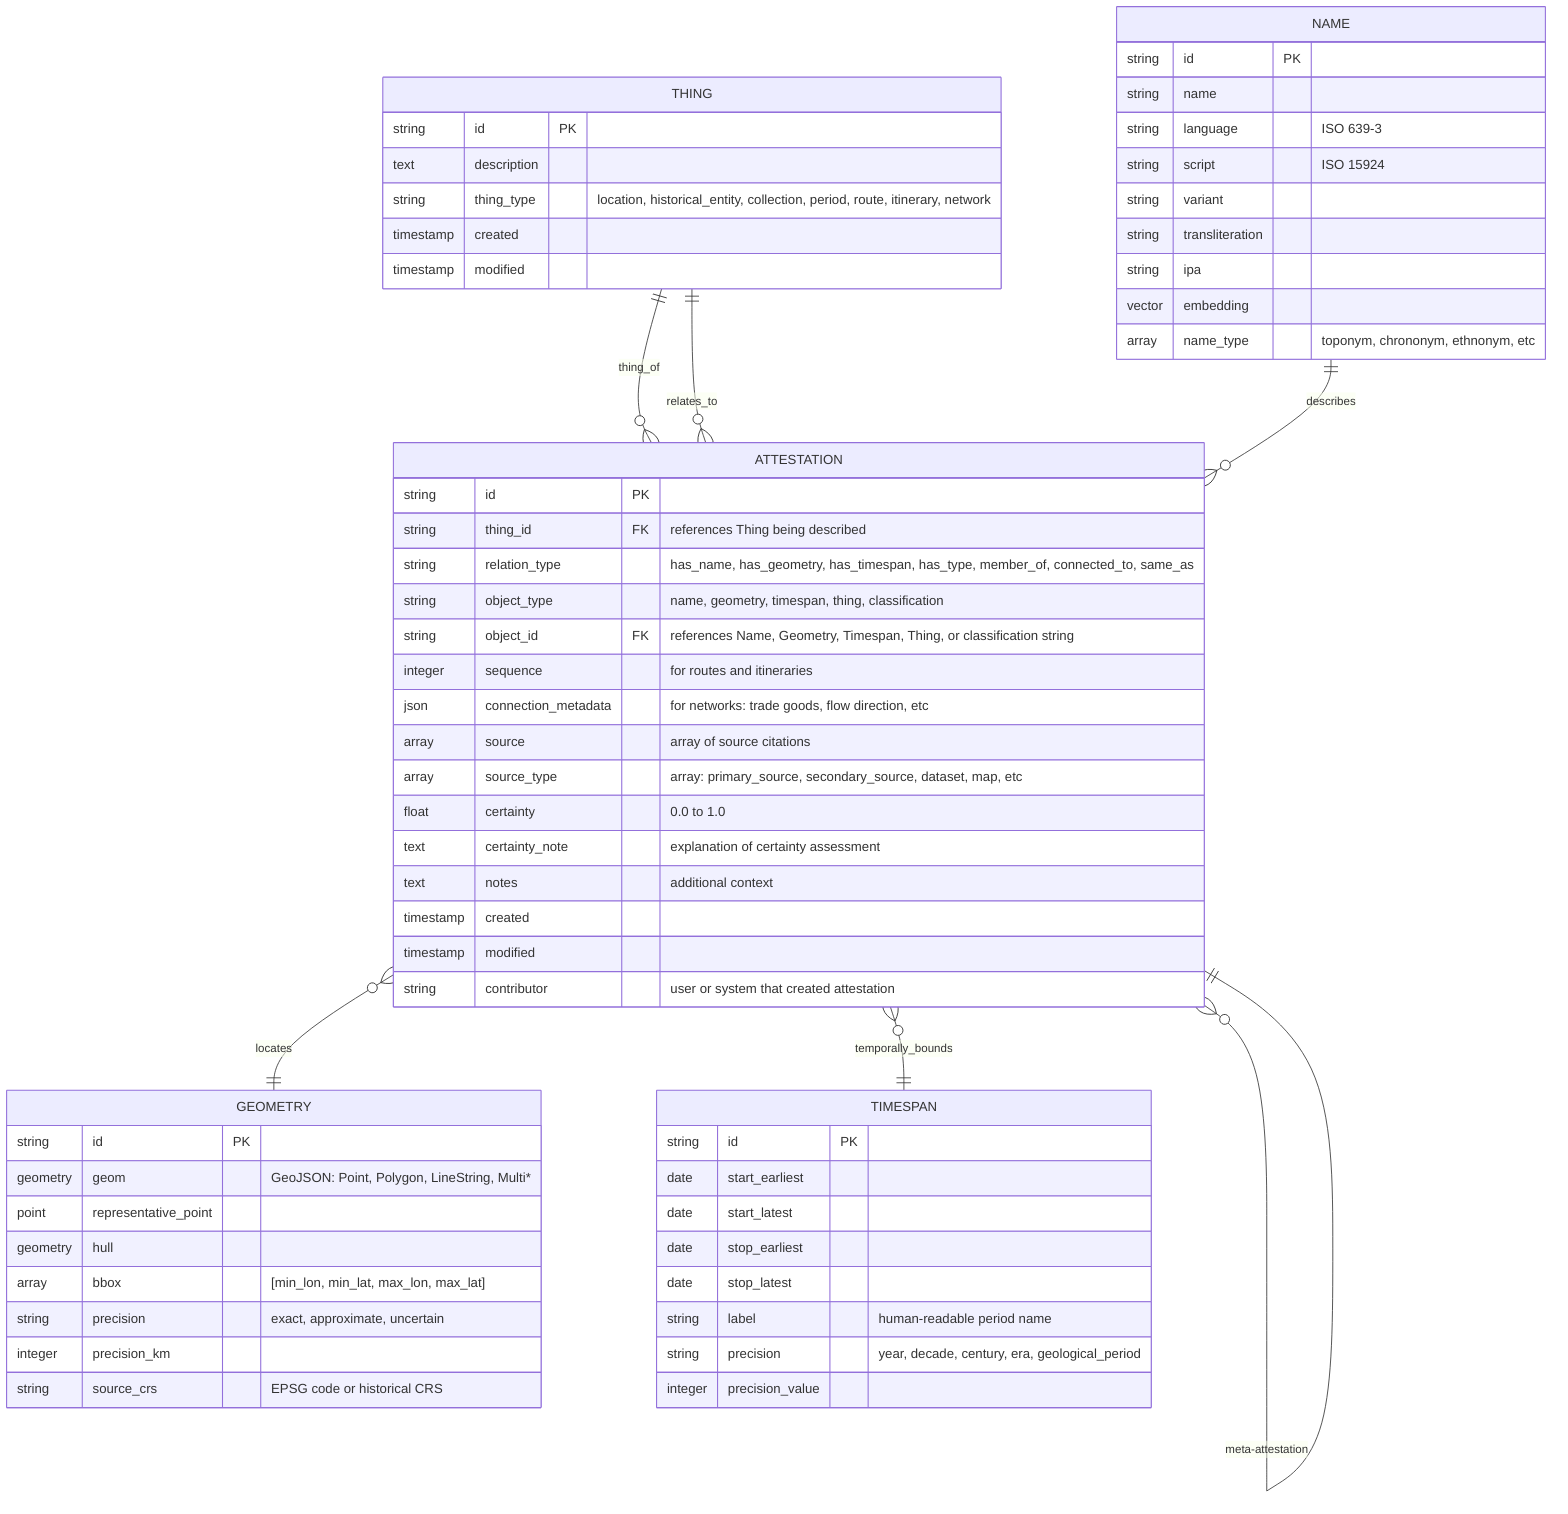 erDiagram
%% All relationships go through ATTESTATION
    THING ||--o{ ATTESTATION : "thing_of"
    THING ||--o{ ATTESTATION : "relates_to"
    NAME ||--o{ ATTESTATION : "describes"
    ATTESTATION o{--|| ATTESTATION : "meta-attestation"
    ATTESTATION o{--|| GEOMETRY : "locates"
    ATTESTATION o{--|| TIMESPAN : "temporally_bounds"

%% Core entities
    THING {
        string id PK
        text description
        string thing_type "location, historical_entity, collection, period, route, itinerary, network"
        timestamp created
        timestamp modified
    }

    NAME {
        string id PK
        string name
        string language "ISO 639-3"
        string script "ISO 15924"
        string variant
        string transliteration
        string ipa
        vector embedding
        array name_type "toponym, chrononym, ethnonym, etc"
    }

    GEOMETRY {
        string id PK
        geometry geom "GeoJSON: Point, Polygon, LineString, Multi*"
        point representative_point
        geometry hull
        array bbox "[min_lon, min_lat, max_lon, max_lat]"
        string precision "exact, approximate, uncertain"
        integer precision_km
        string source_crs "EPSG code or historical CRS"
    }

    TIMESPAN {
        string id PK
        date start_earliest
        date start_latest
        date stop_earliest
        date stop_latest
        string label "human-readable period name"
        string precision "year, decade, century, era, geological_period"
        integer precision_value
    }

    ATTESTATION {
        string id PK
        string thing_id FK "references Thing being described"
        string relation_type "has_name, has_geometry, has_timespan, has_type, member_of, connected_to, same_as"
        string object_type "name, geometry, timespan, thing, classification"
        string object_id FK "references Name, Geometry, Timespan, Thing, or classification string"
        integer sequence "for routes and itineraries"
        json connection_metadata "for networks: trade goods, flow direction, etc"
        array source "array of source citations"
        array source_type "array: primary_source, secondary_source, dataset, map, etc"
        float certainty "0.0 to 1.0"
        text certainty_note "explanation of certainty assessment"
        text notes "additional context"
        timestamp created
        timestamp modified
        string contributor "user or system that created attestation"
    }